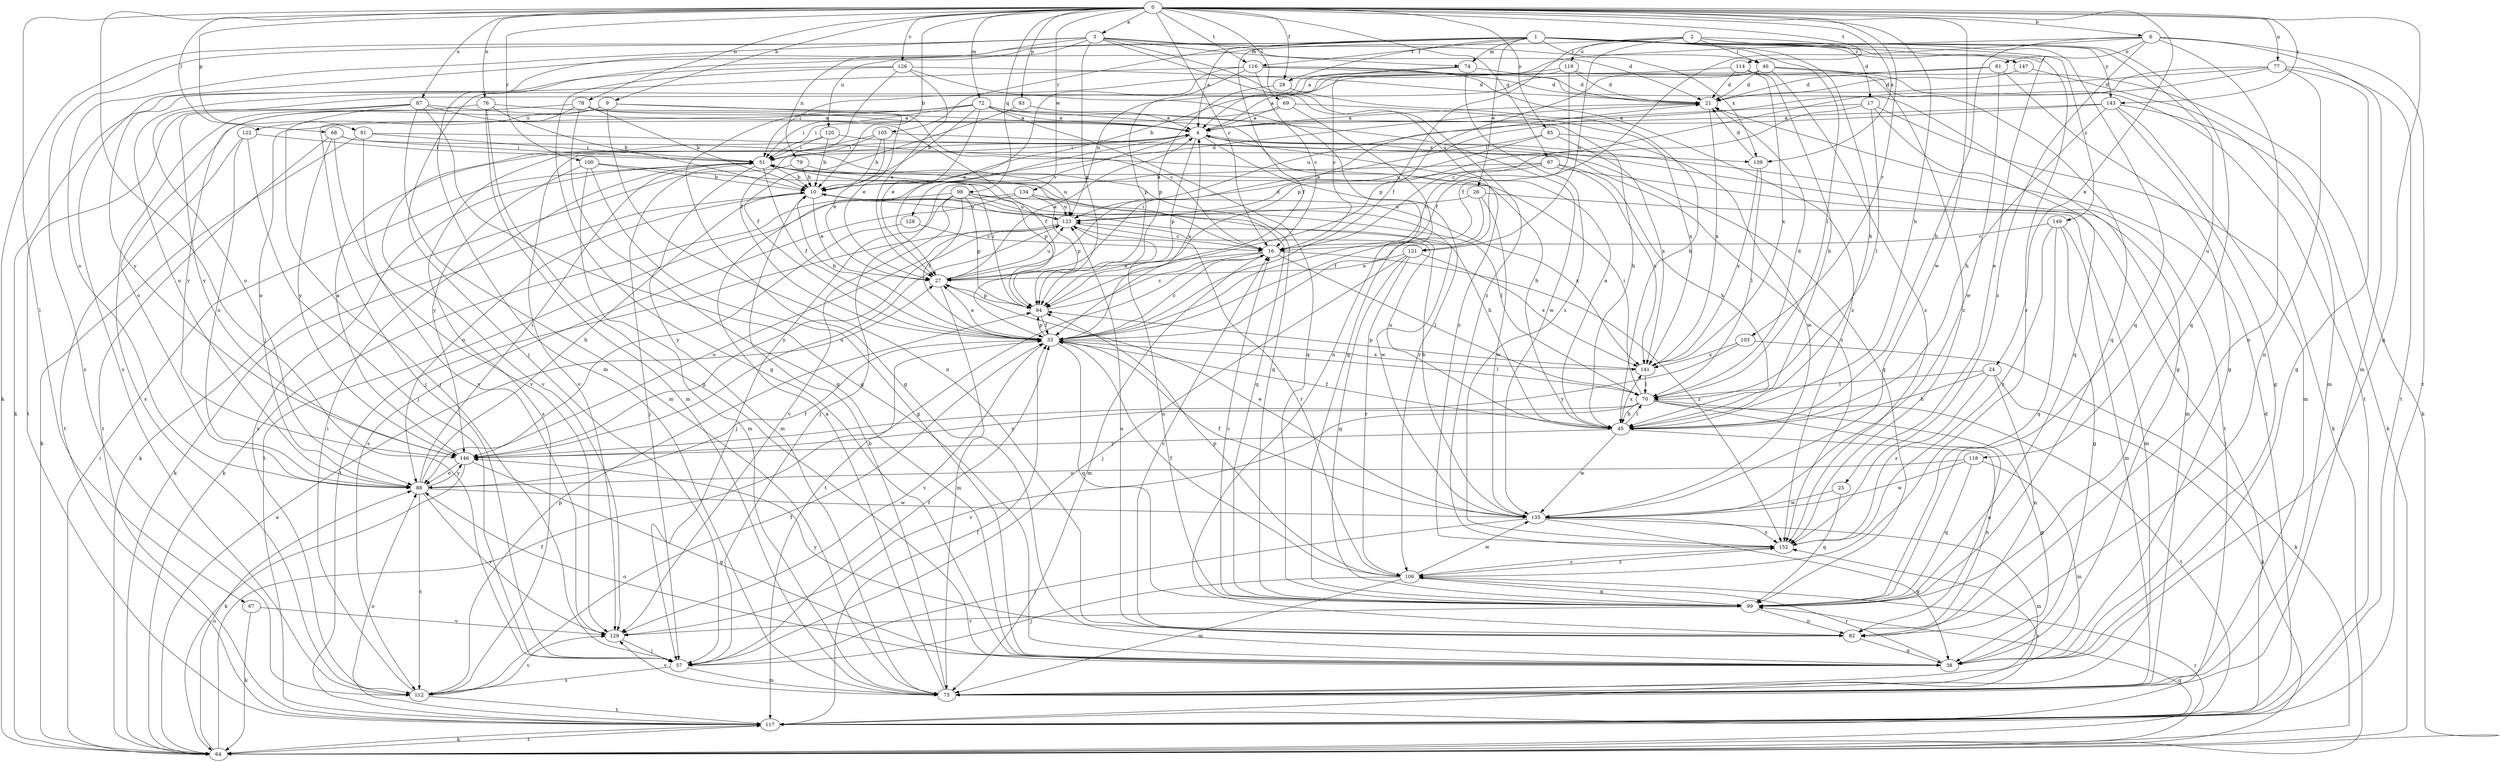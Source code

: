 strict digraph  {
0;
1;
2;
3;
4;
6;
9;
10;
16;
17;
21;
24;
25;
26;
27;
28;
33;
38;
45;
46;
51;
57;
64;
67;
68;
69;
70;
72;
74;
75;
76;
77;
78;
79;
81;
82;
85;
87;
88;
91;
93;
94;
97;
98;
99;
100;
103;
105;
106;
112;
114;
116;
117;
118;
119;
120;
121;
122;
123;
126;
128;
129;
134;
135;
139;
141;
143;
146;
147;
149;
152;
0 -> 3  [label=a];
0 -> 6  [label=b];
0 -> 9  [label=b];
0 -> 10  [label=b];
0 -> 16  [label=c];
0 -> 24  [label=e];
0 -> 28  [label=f];
0 -> 38  [label=g];
0 -> 45  [label=h];
0 -> 57  [label=j];
0 -> 67  [label=l];
0 -> 68  [label=l];
0 -> 69  [label=l];
0 -> 72  [label=m];
0 -> 76  [label=n];
0 -> 77  [label=n];
0 -> 78  [label=n];
0 -> 85  [label=o];
0 -> 87  [label=o];
0 -> 91  [label=p];
0 -> 93  [label=p];
0 -> 97  [label=q];
0 -> 98  [label=q];
0 -> 100  [label=r];
0 -> 103  [label=r];
0 -> 114  [label=t];
0 -> 116  [label=t];
0 -> 126  [label=v];
0 -> 134  [label=w];
0 -> 135  [label=w];
0 -> 139  [label=x];
0 -> 143  [label=y];
1 -> 4  [label=a];
1 -> 25  [label=e];
1 -> 26  [label=e];
1 -> 28  [label=f];
1 -> 33  [label=f];
1 -> 45  [label=h];
1 -> 57  [label=j];
1 -> 70  [label=l];
1 -> 74  [label=m];
1 -> 99  [label=q];
1 -> 105  [label=r];
1 -> 106  [label=r];
1 -> 112  [label=s];
1 -> 116  [label=t];
1 -> 139  [label=x];
1 -> 143  [label=y];
1 -> 147  [label=z];
1 -> 149  [label=z];
2 -> 17  [label=d];
2 -> 33  [label=f];
2 -> 46  [label=i];
2 -> 99  [label=q];
2 -> 118  [label=u];
2 -> 119  [label=u];
2 -> 120  [label=u];
2 -> 121  [label=u];
3 -> 21  [label=d];
3 -> 46  [label=i];
3 -> 64  [label=k];
3 -> 74  [label=m];
3 -> 75  [label=m];
3 -> 79  [label=n];
3 -> 88  [label=o];
3 -> 94  [label=p];
3 -> 112  [label=s];
3 -> 121  [label=u];
3 -> 152  [label=z];
4 -> 51  [label=i];
4 -> 75  [label=m];
4 -> 94  [label=p];
4 -> 106  [label=r];
4 -> 117  [label=t];
4 -> 128  [label=v];
4 -> 129  [label=v];
4 -> 139  [label=x];
6 -> 4  [label=a];
6 -> 33  [label=f];
6 -> 45  [label=h];
6 -> 75  [label=m];
6 -> 81  [label=n];
6 -> 82  [label=n];
6 -> 117  [label=t];
6 -> 152  [label=z];
9 -> 16  [label=c];
9 -> 45  [label=h];
9 -> 82  [label=n];
9 -> 88  [label=o];
9 -> 122  [label=u];
10 -> 21  [label=d];
10 -> 27  [label=e];
10 -> 45  [label=h];
10 -> 64  [label=k];
10 -> 88  [label=o];
10 -> 123  [label=u];
16 -> 27  [label=e];
16 -> 51  [label=i];
16 -> 70  [label=l];
16 -> 75  [label=m];
16 -> 117  [label=t];
16 -> 152  [label=z];
17 -> 4  [label=a];
17 -> 16  [label=c];
17 -> 64  [label=k];
17 -> 70  [label=l];
17 -> 99  [label=q];
21 -> 4  [label=a];
21 -> 141  [label=x];
24 -> 45  [label=h];
24 -> 64  [label=k];
24 -> 70  [label=l];
24 -> 82  [label=n];
24 -> 152  [label=z];
25 -> 99  [label=q];
25 -> 135  [label=w];
26 -> 33  [label=f];
26 -> 75  [label=m];
26 -> 123  [label=u];
26 -> 135  [label=w];
27 -> 4  [label=a];
27 -> 21  [label=d];
27 -> 75  [label=m];
27 -> 94  [label=p];
27 -> 123  [label=u];
28 -> 45  [label=h];
28 -> 94  [label=p];
33 -> 4  [label=a];
33 -> 10  [label=b];
33 -> 16  [label=c];
33 -> 27  [label=e];
33 -> 70  [label=l];
33 -> 94  [label=p];
33 -> 99  [label=q];
33 -> 129  [label=v];
33 -> 141  [label=x];
38 -> 88  [label=o];
38 -> 106  [label=r];
45 -> 4  [label=a];
45 -> 33  [label=f];
45 -> 70  [label=l];
45 -> 82  [label=n];
45 -> 123  [label=u];
45 -> 135  [label=w];
45 -> 141  [label=x];
45 -> 146  [label=y];
46 -> 21  [label=d];
46 -> 51  [label=i];
46 -> 64  [label=k];
46 -> 94  [label=p];
46 -> 117  [label=t];
46 -> 152  [label=z];
51 -> 10  [label=b];
51 -> 33  [label=f];
51 -> 57  [label=j];
51 -> 75  [label=m];
51 -> 94  [label=p];
51 -> 112  [label=s];
57 -> 33  [label=f];
57 -> 75  [label=m];
57 -> 112  [label=s];
64 -> 27  [label=e];
64 -> 33  [label=f];
64 -> 51  [label=i];
64 -> 88  [label=o];
64 -> 99  [label=q];
64 -> 106  [label=r];
64 -> 117  [label=t];
67 -> 64  [label=k];
67 -> 129  [label=v];
68 -> 51  [label=i];
68 -> 99  [label=q];
68 -> 117  [label=t];
68 -> 129  [label=v];
68 -> 146  [label=y];
69 -> 4  [label=a];
69 -> 51  [label=i];
69 -> 99  [label=q];
69 -> 141  [label=x];
70 -> 21  [label=d];
70 -> 38  [label=g];
70 -> 45  [label=h];
70 -> 51  [label=i];
70 -> 82  [label=n];
70 -> 117  [label=t];
70 -> 129  [label=v];
70 -> 146  [label=y];
72 -> 4  [label=a];
72 -> 10  [label=b];
72 -> 27  [label=e];
72 -> 38  [label=g];
72 -> 51  [label=i];
72 -> 88  [label=o];
72 -> 99  [label=q];
72 -> 135  [label=w];
72 -> 152  [label=z];
74 -> 16  [label=c];
74 -> 21  [label=d];
74 -> 123  [label=u];
74 -> 152  [label=z];
75 -> 4  [label=a];
75 -> 10  [label=b];
75 -> 129  [label=v];
76 -> 4  [label=a];
76 -> 10  [label=b];
76 -> 38  [label=g];
76 -> 75  [label=m];
76 -> 112  [label=s];
77 -> 21  [label=d];
77 -> 27  [label=e];
77 -> 38  [label=g];
77 -> 82  [label=n];
77 -> 94  [label=p];
77 -> 117  [label=t];
78 -> 4  [label=a];
78 -> 10  [label=b];
78 -> 27  [label=e];
78 -> 38  [label=g];
78 -> 57  [label=j];
78 -> 146  [label=y];
79 -> 10  [label=b];
79 -> 64  [label=k];
79 -> 123  [label=u];
81 -> 21  [label=d];
81 -> 38  [label=g];
81 -> 88  [label=o];
81 -> 135  [label=w];
82 -> 16  [label=c];
82 -> 38  [label=g];
82 -> 123  [label=u];
82 -> 146  [label=y];
85 -> 51  [label=i];
85 -> 123  [label=u];
85 -> 135  [label=w];
85 -> 141  [label=x];
87 -> 4  [label=a];
87 -> 33  [label=f];
87 -> 38  [label=g];
87 -> 57  [label=j];
87 -> 75  [label=m];
87 -> 117  [label=t];
87 -> 146  [label=y];
88 -> 10  [label=b];
88 -> 33  [label=f];
88 -> 51  [label=i];
88 -> 112  [label=s];
88 -> 129  [label=v];
88 -> 135  [label=w];
88 -> 146  [label=y];
91 -> 45  [label=h];
91 -> 51  [label=i];
91 -> 64  [label=k];
91 -> 129  [label=v];
93 -> 4  [label=a];
93 -> 33  [label=f];
94 -> 16  [label=c];
94 -> 33  [label=f];
94 -> 51  [label=i];
97 -> 10  [label=b];
97 -> 16  [label=c];
97 -> 45  [label=h];
97 -> 57  [label=j];
97 -> 117  [label=t];
97 -> 141  [label=x];
98 -> 33  [label=f];
98 -> 57  [label=j];
98 -> 64  [label=k];
98 -> 70  [label=l];
98 -> 94  [label=p];
98 -> 123  [label=u];
98 -> 129  [label=v];
98 -> 141  [label=x];
99 -> 16  [label=c];
99 -> 82  [label=n];
99 -> 123  [label=u];
99 -> 129  [label=v];
100 -> 10  [label=b];
100 -> 38  [label=g];
100 -> 75  [label=m];
100 -> 99  [label=q];
100 -> 146  [label=y];
103 -> 64  [label=k];
103 -> 141  [label=x];
103 -> 146  [label=y];
105 -> 10  [label=b];
105 -> 27  [label=e];
105 -> 51  [label=i];
105 -> 112  [label=s];
105 -> 152  [label=z];
106 -> 33  [label=f];
106 -> 57  [label=j];
106 -> 75  [label=m];
106 -> 94  [label=p];
106 -> 99  [label=q];
106 -> 135  [label=w];
106 -> 152  [label=z];
112 -> 33  [label=f];
112 -> 51  [label=i];
112 -> 94  [label=p];
112 -> 117  [label=t];
112 -> 129  [label=v];
114 -> 10  [label=b];
114 -> 21  [label=d];
114 -> 45  [label=h];
114 -> 141  [label=x];
114 -> 152  [label=z];
116 -> 16  [label=c];
116 -> 21  [label=d];
116 -> 27  [label=e];
116 -> 38  [label=g];
116 -> 94  [label=p];
116 -> 146  [label=y];
116 -> 152  [label=z];
117 -> 21  [label=d];
117 -> 33  [label=f];
117 -> 64  [label=k];
117 -> 88  [label=o];
117 -> 152  [label=z];
118 -> 75  [label=m];
118 -> 88  [label=o];
118 -> 99  [label=q];
118 -> 135  [label=w];
119 -> 4  [label=a];
119 -> 21  [label=d];
119 -> 33  [label=f];
119 -> 88  [label=o];
119 -> 99  [label=q];
120 -> 10  [label=b];
120 -> 51  [label=i];
120 -> 99  [label=q];
120 -> 129  [label=v];
121 -> 27  [label=e];
121 -> 57  [label=j];
121 -> 99  [label=q];
121 -> 106  [label=r];
121 -> 141  [label=x];
122 -> 51  [label=i];
122 -> 57  [label=j];
122 -> 88  [label=o];
122 -> 117  [label=t];
123 -> 16  [label=c];
123 -> 88  [label=o];
123 -> 106  [label=r];
123 -> 117  [label=t];
123 -> 146  [label=y];
126 -> 21  [label=d];
126 -> 27  [label=e];
126 -> 33  [label=f];
126 -> 38  [label=g];
126 -> 64  [label=k];
126 -> 82  [label=n];
128 -> 16  [label=c];
128 -> 146  [label=y];
129 -> 57  [label=j];
134 -> 94  [label=p];
134 -> 112  [label=s];
134 -> 117  [label=t];
134 -> 123  [label=u];
134 -> 135  [label=w];
135 -> 10  [label=b];
135 -> 27  [label=e];
135 -> 33  [label=f];
135 -> 38  [label=g];
135 -> 57  [label=j];
135 -> 75  [label=m];
135 -> 152  [label=z];
139 -> 21  [label=d];
139 -> 70  [label=l];
139 -> 141  [label=x];
141 -> 70  [label=l];
141 -> 94  [label=p];
143 -> 4  [label=a];
143 -> 38  [label=g];
143 -> 45  [label=h];
143 -> 64  [label=k];
143 -> 75  [label=m];
143 -> 123  [label=u];
146 -> 4  [label=a];
146 -> 38  [label=g];
146 -> 64  [label=k];
146 -> 88  [label=o];
146 -> 123  [label=u];
147 -> 21  [label=d];
147 -> 75  [label=m];
149 -> 16  [label=c];
149 -> 38  [label=g];
149 -> 75  [label=m];
149 -> 99  [label=q];
149 -> 152  [label=z];
152 -> 106  [label=r];
}
